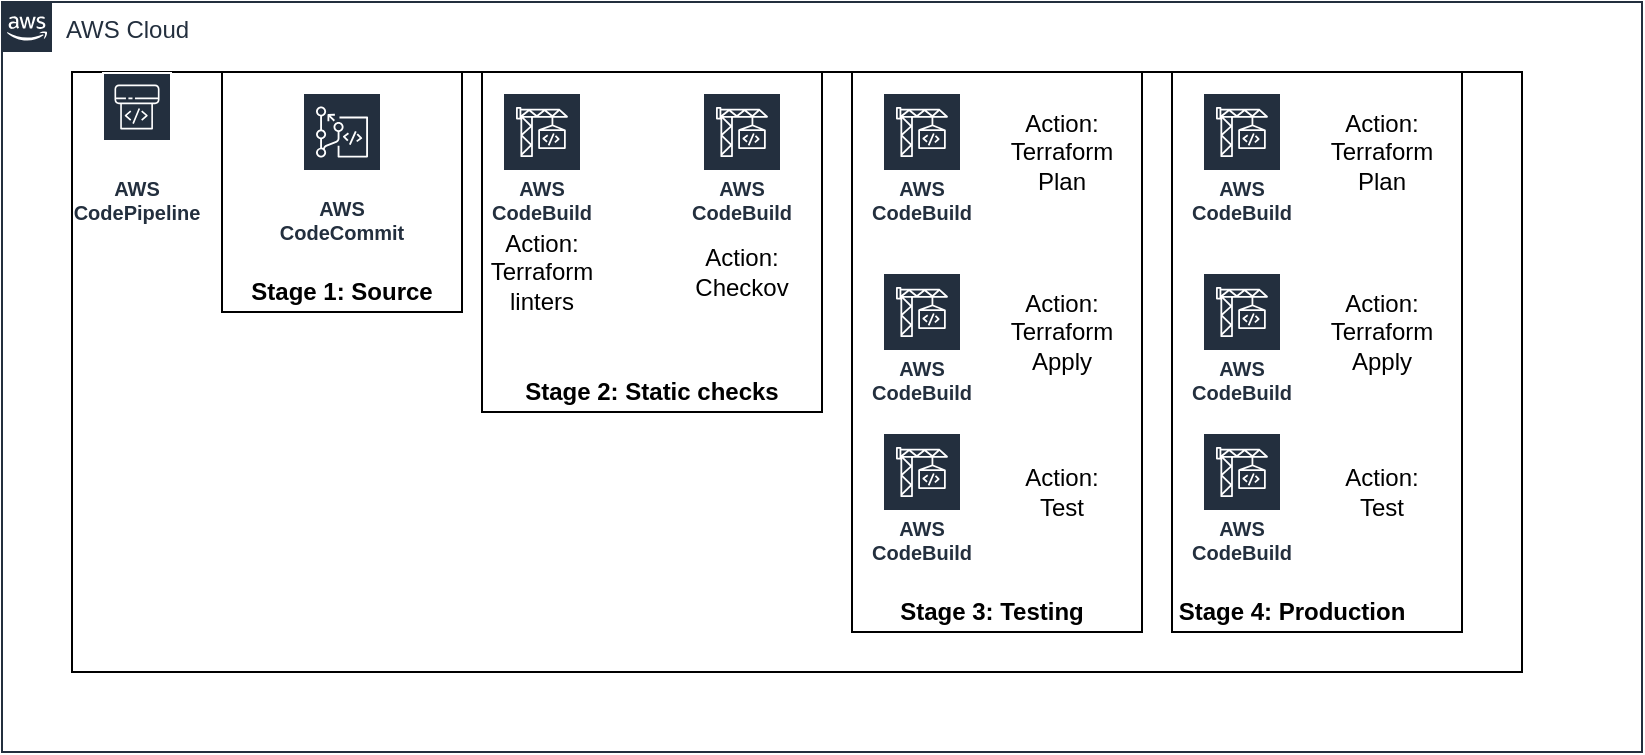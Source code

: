 <mxfile version="12.4.8" type="device"><diagram id="BcNhsM5gsU3zFJgplMgm" name="Page-1"><mxGraphModel dx="2036" dy="687" grid="1" gridSize="10" guides="1" tooltips="1" connect="1" arrows="1" fold="1" page="1" pageScale="1" pageWidth="850" pageHeight="1100" math="0" shadow="0"><root><mxCell id="0"/><mxCell id="1" parent="0"/><mxCell id="ZNDZodI3ivjVEwJlKRMk-44" value="" style="rounded=0;whiteSpace=wrap;html=1;fillColor=none;" vertex="1" parent="1"><mxGeometry x="-75" y="110" width="725" height="300" as="geometry"/></mxCell><mxCell id="ZNDZodI3ivjVEwJlKRMk-42" value="" style="whiteSpace=wrap;html=1;aspect=fixed;" vertex="1" parent="1"><mxGeometry y="110" width="120" height="120" as="geometry"/></mxCell><mxCell id="ZNDZodI3ivjVEwJlKRMk-22" value="" style="rounded=0;whiteSpace=wrap;html=1;" vertex="1" parent="1"><mxGeometry x="315" y="110" width="145" height="280" as="geometry"/></mxCell><mxCell id="ZNDZodI3ivjVEwJlKRMk-10" value="" style="whiteSpace=wrap;html=1;aspect=fixed;" vertex="1" parent="1"><mxGeometry x="130" y="110" width="170" height="170" as="geometry"/></mxCell><mxCell id="ZNDZodI3ivjVEwJlKRMk-1" value="AWS Cloud" style="points=[[0,0],[0.25,0],[0.5,0],[0.75,0],[1,0],[1,0.25],[1,0.5],[1,0.75],[1,1],[0.75,1],[0.5,1],[0.25,1],[0,1],[0,0.75],[0,0.5],[0,0.25]];outlineConnect=0;gradientColor=none;html=1;whiteSpace=wrap;fontSize=12;fontStyle=0;shape=mxgraph.aws4.group;grIcon=mxgraph.aws4.group_aws_cloud_alt;strokeColor=#232F3E;fillColor=none;verticalAlign=top;align=left;spacingLeft=30;fontColor=#232F3E;dashed=0;" vertex="1" parent="1"><mxGeometry x="-110" y="75" width="820" height="375" as="geometry"/></mxCell><mxCell id="ZNDZodI3ivjVEwJlKRMk-2" value="AWS CodeBuild" style="outlineConnect=0;fontColor=#232F3E;gradientColor=none;strokeColor=#ffffff;fillColor=#232F3E;dashed=0;verticalLabelPosition=middle;verticalAlign=bottom;align=center;html=1;whiteSpace=wrap;fontSize=10;fontStyle=1;spacing=3;shape=mxgraph.aws4.productIcon;prIcon=mxgraph.aws4.codebuild;" vertex="1" parent="1"><mxGeometry x="140" y="120" width="40" height="70" as="geometry"/></mxCell><mxCell id="ZNDZodI3ivjVEwJlKRMk-6" value="AWS CodeBuild" style="outlineConnect=0;fontColor=#232F3E;gradientColor=none;strokeColor=#ffffff;fillColor=#232F3E;dashed=0;verticalLabelPosition=middle;verticalAlign=bottom;align=center;html=1;whiteSpace=wrap;fontSize=10;fontStyle=1;spacing=3;shape=mxgraph.aws4.productIcon;prIcon=mxgraph.aws4.codebuild;" vertex="1" parent="1"><mxGeometry x="240" y="120" width="40" height="70" as="geometry"/></mxCell><mxCell id="ZNDZodI3ivjVEwJlKRMk-7" value="AWS CodeBuild" style="outlineConnect=0;fontColor=#232F3E;gradientColor=none;strokeColor=#ffffff;fillColor=#232F3E;dashed=0;verticalLabelPosition=middle;verticalAlign=bottom;align=center;html=1;whiteSpace=wrap;fontSize=10;fontStyle=1;spacing=3;shape=mxgraph.aws4.productIcon;prIcon=mxgraph.aws4.codebuild;" vertex="1" parent="1"><mxGeometry x="330" y="120" width="40" height="70" as="geometry"/></mxCell><mxCell id="ZNDZodI3ivjVEwJlKRMk-8" value="AWS CodeBuild" style="outlineConnect=0;fontColor=#232F3E;gradientColor=none;strokeColor=#ffffff;fillColor=#232F3E;dashed=0;verticalLabelPosition=middle;verticalAlign=bottom;align=center;html=1;whiteSpace=wrap;fontSize=10;fontStyle=1;spacing=3;shape=mxgraph.aws4.productIcon;prIcon=mxgraph.aws4.codebuild;" vertex="1" parent="1"><mxGeometry x="330" y="210" width="40" height="70" as="geometry"/></mxCell><mxCell id="ZNDZodI3ivjVEwJlKRMk-9" value="AWS CodeBuild" style="outlineConnect=0;fontColor=#232F3E;gradientColor=none;strokeColor=#ffffff;fillColor=#232F3E;dashed=0;verticalLabelPosition=middle;verticalAlign=bottom;align=center;html=1;whiteSpace=wrap;fontSize=10;fontStyle=1;spacing=3;shape=mxgraph.aws4.productIcon;prIcon=mxgraph.aws4.codebuild;" vertex="1" parent="1"><mxGeometry x="330" y="290" width="40" height="70" as="geometry"/></mxCell><mxCell id="ZNDZodI3ivjVEwJlKRMk-11" value="Stage 2: Static checks" style="text;html=1;strokeColor=none;fillColor=none;align=center;verticalAlign=middle;whiteSpace=wrap;rounded=0;fontStyle=1" vertex="1" parent="1"><mxGeometry x="140" y="260" width="150" height="20" as="geometry"/></mxCell><mxCell id="ZNDZodI3ivjVEwJlKRMk-14" value="Action: Terraform linters" style="text;html=1;strokeColor=none;fillColor=none;align=center;verticalAlign=middle;whiteSpace=wrap;rounded=0;" vertex="1" parent="1"><mxGeometry x="140" y="200" width="40" height="20" as="geometry"/></mxCell><mxCell id="ZNDZodI3ivjVEwJlKRMk-15" value="Action: Checkov" style="text;html=1;strokeColor=none;fillColor=none;align=center;verticalAlign=middle;whiteSpace=wrap;rounded=0;" vertex="1" parent="1"><mxGeometry x="240" y="200" width="40" height="20" as="geometry"/></mxCell><mxCell id="ZNDZodI3ivjVEwJlKRMk-17" value="Action: Terraform Plan" style="text;html=1;strokeColor=none;fillColor=none;align=center;verticalAlign=middle;whiteSpace=wrap;rounded=0;" vertex="1" parent="1"><mxGeometry x="400" y="140" width="40" height="20" as="geometry"/></mxCell><mxCell id="ZNDZodI3ivjVEwJlKRMk-18" value="Action: Terraform Apply" style="text;html=1;strokeColor=none;fillColor=none;align=center;verticalAlign=middle;whiteSpace=wrap;rounded=0;" vertex="1" parent="1"><mxGeometry x="400" y="230" width="40" height="20" as="geometry"/></mxCell><mxCell id="ZNDZodI3ivjVEwJlKRMk-19" value="Action: Test" style="text;html=1;strokeColor=none;fillColor=none;align=center;verticalAlign=middle;whiteSpace=wrap;rounded=0;" vertex="1" parent="1"><mxGeometry x="400" y="310" width="40" height="20" as="geometry"/></mxCell><mxCell id="ZNDZodI3ivjVEwJlKRMk-20" value="Stage 3: Testing" style="text;html=1;strokeColor=none;fillColor=none;align=center;verticalAlign=middle;whiteSpace=wrap;rounded=0;fontStyle=1" vertex="1" parent="1"><mxGeometry x="310" y="370" width="150" height="20" as="geometry"/></mxCell><mxCell id="ZNDZodI3ivjVEwJlKRMk-31" value="" style="rounded=0;whiteSpace=wrap;html=1;" vertex="1" parent="1"><mxGeometry x="475" y="110" width="145" height="280" as="geometry"/></mxCell><mxCell id="ZNDZodI3ivjVEwJlKRMk-32" value="AWS CodeBuild" style="outlineConnect=0;fontColor=#232F3E;gradientColor=none;strokeColor=#ffffff;fillColor=#232F3E;dashed=0;verticalLabelPosition=middle;verticalAlign=bottom;align=center;html=1;whiteSpace=wrap;fontSize=10;fontStyle=1;spacing=3;shape=mxgraph.aws4.productIcon;prIcon=mxgraph.aws4.codebuild;" vertex="1" parent="1"><mxGeometry x="490" y="120" width="40" height="70" as="geometry"/></mxCell><mxCell id="ZNDZodI3ivjVEwJlKRMk-33" value="AWS CodeBuild" style="outlineConnect=0;fontColor=#232F3E;gradientColor=none;strokeColor=#ffffff;fillColor=#232F3E;dashed=0;verticalLabelPosition=middle;verticalAlign=bottom;align=center;html=1;whiteSpace=wrap;fontSize=10;fontStyle=1;spacing=3;shape=mxgraph.aws4.productIcon;prIcon=mxgraph.aws4.codebuild;" vertex="1" parent="1"><mxGeometry x="490" y="210" width="40" height="70" as="geometry"/></mxCell><mxCell id="ZNDZodI3ivjVEwJlKRMk-34" value="AWS CodeBuild" style="outlineConnect=0;fontColor=#232F3E;gradientColor=none;strokeColor=#ffffff;fillColor=#232F3E;dashed=0;verticalLabelPosition=middle;verticalAlign=bottom;align=center;html=1;whiteSpace=wrap;fontSize=10;fontStyle=1;spacing=3;shape=mxgraph.aws4.productIcon;prIcon=mxgraph.aws4.codebuild;" vertex="1" parent="1"><mxGeometry x="490" y="290" width="40" height="70" as="geometry"/></mxCell><mxCell id="ZNDZodI3ivjVEwJlKRMk-35" value="Action: Terraform Plan" style="text;html=1;strokeColor=none;fillColor=none;align=center;verticalAlign=middle;whiteSpace=wrap;rounded=0;" vertex="1" parent="1"><mxGeometry x="560" y="140" width="40" height="20" as="geometry"/></mxCell><mxCell id="ZNDZodI3ivjVEwJlKRMk-36" value="Action: Terraform Apply" style="text;html=1;strokeColor=none;fillColor=none;align=center;verticalAlign=middle;whiteSpace=wrap;rounded=0;" vertex="1" parent="1"><mxGeometry x="560" y="230" width="40" height="20" as="geometry"/></mxCell><mxCell id="ZNDZodI3ivjVEwJlKRMk-37" value="Action: Test" style="text;html=1;strokeColor=none;fillColor=none;align=center;verticalAlign=middle;whiteSpace=wrap;rounded=0;" vertex="1" parent="1"><mxGeometry x="560" y="310" width="40" height="20" as="geometry"/></mxCell><mxCell id="ZNDZodI3ivjVEwJlKRMk-38" value="Stage 4: Production" style="text;html=1;strokeColor=none;fillColor=none;align=center;verticalAlign=middle;whiteSpace=wrap;rounded=0;fontStyle=1" vertex="1" parent="1"><mxGeometry x="460" y="370" width="150" height="20" as="geometry"/></mxCell><mxCell id="ZNDZodI3ivjVEwJlKRMk-40" value="AWS CodeCommit" style="outlineConnect=0;fontColor=#232F3E;gradientColor=none;strokeColor=#ffffff;fillColor=#232F3E;dashed=0;verticalLabelPosition=middle;verticalAlign=bottom;align=center;html=1;whiteSpace=wrap;fontSize=10;fontStyle=1;spacing=3;shape=mxgraph.aws4.productIcon;prIcon=mxgraph.aws4.codecommit;" vertex="1" parent="1"><mxGeometry x="40" y="120" width="40" height="80" as="geometry"/></mxCell><mxCell id="ZNDZodI3ivjVEwJlKRMk-41" value="Stage 1: Source" style="text;html=1;strokeColor=none;fillColor=none;align=center;verticalAlign=middle;whiteSpace=wrap;rounded=0;fontStyle=1" vertex="1" parent="1"><mxGeometry x="-15" y="210" width="150" height="20" as="geometry"/></mxCell><mxCell id="ZNDZodI3ivjVEwJlKRMk-43" value="AWS CodePipeline" style="outlineConnect=0;fontColor=#232F3E;gradientColor=none;strokeColor=#ffffff;fillColor=#232F3E;dashed=0;verticalLabelPosition=middle;verticalAlign=bottom;align=center;html=1;whiteSpace=wrap;fontSize=10;fontStyle=1;spacing=3;shape=mxgraph.aws4.productIcon;prIcon=mxgraph.aws4.codepipeline;" vertex="1" parent="1"><mxGeometry x="-60" y="110" width="35" height="80" as="geometry"/></mxCell></root></mxGraphModel></diagram></mxfile>